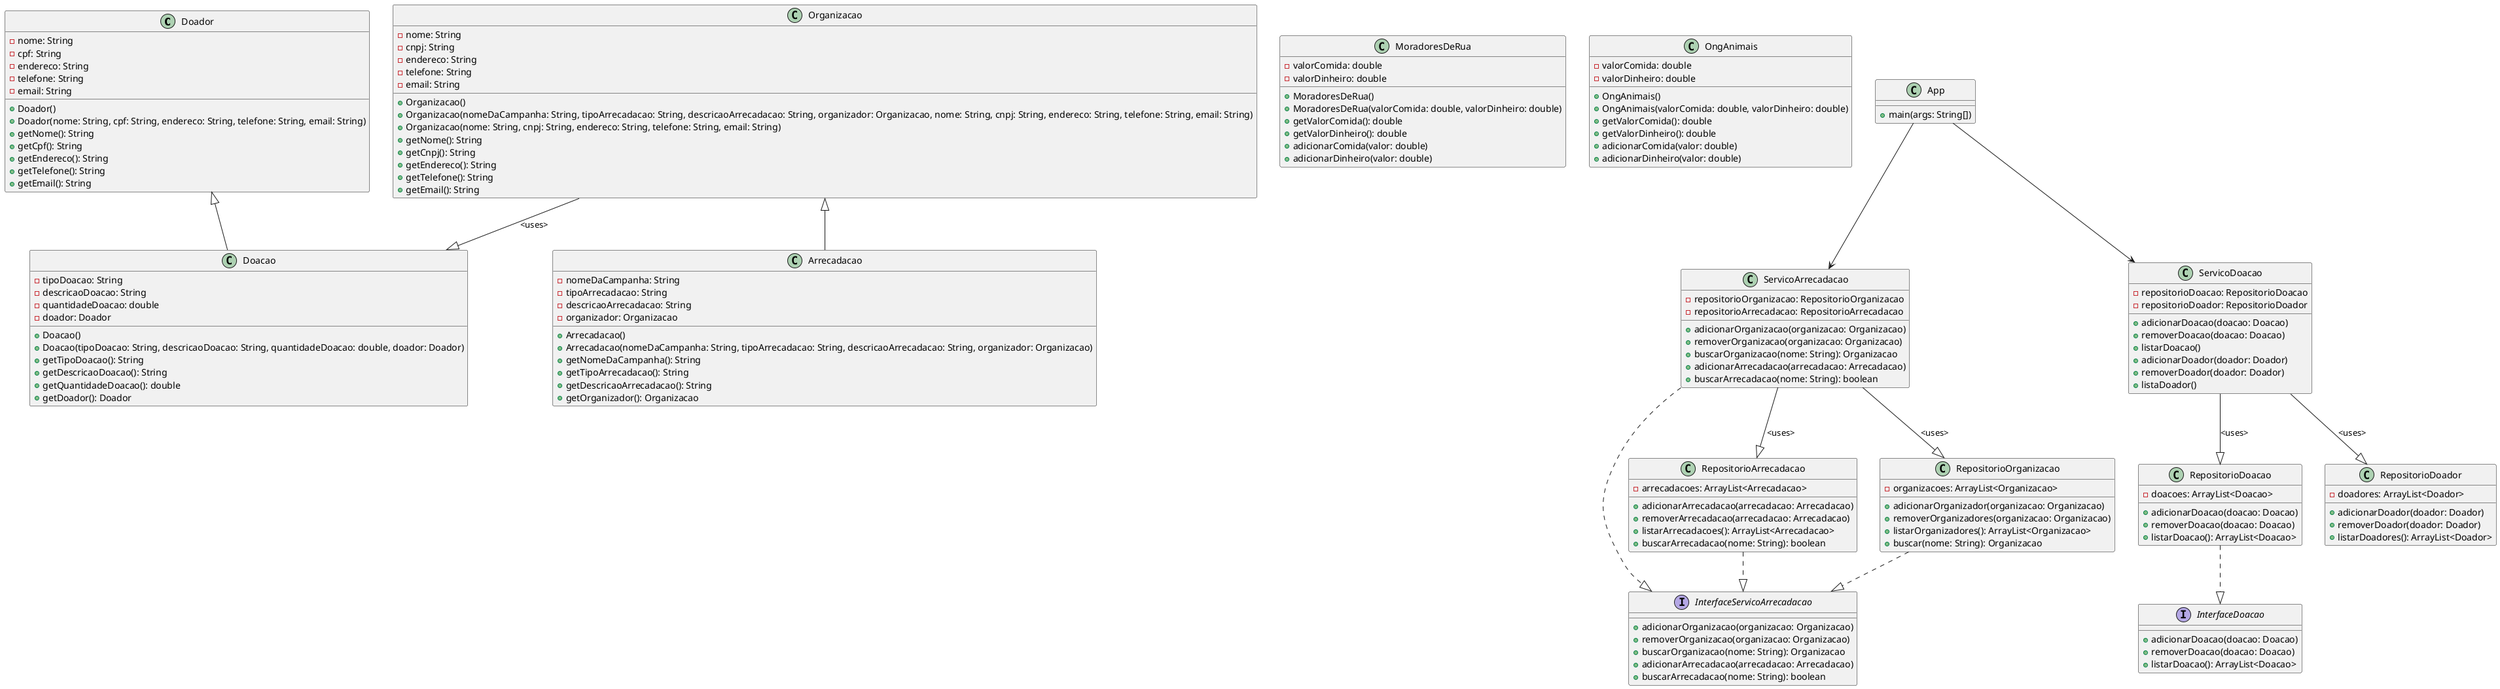 @startuml

' Define a classe Doador
class Doador {
    -nome: String
    -cpf: String
    -endereco: String
    -telefone: String
    -email: String
    +Doador()
    +Doador(nome: String, cpf: String, endereco: String, telefone: String, email: String)
    +getNome(): String
    +getCpf(): String
    +getEndereco(): String
    +getTelefone(): String
    +getEmail(): String
}

' Define a classe Doacao
class Doacao {
    -tipoDoacao: String
    -descricaoDoacao: String
    -quantidadeDoacao: double
    -doador: Doador
    +Doacao()
    +Doacao(tipoDoacao: String, descricaoDoacao: String, quantidadeDoacao: double, doador: Doador)
    +getTipoDoacao(): String
    +getDescricaoDoacao(): String
    +getQuantidadeDoacao(): double
    +getDoador(): Doador
}

' Define a classe Arrecadacao
class Arrecadacao {
    -nomeDaCampanha: String
    -tipoArrecadacao: String
    -descricaoArrecadacao: String
    -organizador: Organizacao
    +Arrecadacao()
    +Arrecadacao(nomeDaCampanha: String, tipoArrecadacao: String, descricaoArrecadacao: String, organizador: Organizacao)
    +getNomeDaCampanha(): String
    +getTipoArrecadacao(): String
    +getDescricaoArrecadacao(): String
    +getOrganizador(): Organizacao
}

' Define a classe Organizacao (herda de Arrecadacao)
class Organizacao {
    -nome: String
    -cnpj: String
    -endereco: String
    -telefone: String
    -email: String
    +Organizacao()
    +Organizacao(nomeDaCampanha: String, tipoArrecadacao: String, descricaoArrecadacao: String, organizador: Organizacao, nome: String, cnpj: String, endereco: String, telefone: String, email: String)
    +Organizacao(nome: String, cnpj: String, endereco: String, telefone: String, email: String)
    +getNome(): String
    +getCnpj(): String
    +getEndereco(): String
    +getTelefone(): String
    +getEmail(): String
}

' Define a classe MoradoresDeRua
class MoradoresDeRua {
    -valorComida: double
    -valorDinheiro: double
    +MoradoresDeRua()
    +MoradoresDeRua(valorComida: double, valorDinheiro: double)
    +getValorComida(): double
    +getValorDinheiro(): double
    +adicionarComida(valor: double)
    +adicionarDinheiro(valor: double)
}

' Define a classe OngAnimais
class OngAnimais {
    -valorComida: double
    -valorDinheiro: double
    +OngAnimais()
    +OngAnimais(valorComida: double, valorDinheiro: double)
    +getValorComida(): double
    +getValorDinheiro(): double
    +adicionarComida(valor: double)
    +adicionarDinheiro(valor: double)
}

' Define a interface InterfaceDoacao
interface InterfaceDoacao {
    +adicionarDoacao(doacao: Doacao)
    +removerDoacao(doacao: Doacao)
    +listarDoacao(): ArrayList<Doacao>
}

' Define a interface InterfaceServicoArrecadacao
interface InterfaceServicoArrecadacao {
    +adicionarOrganizacao(organizacao: Organizacao)
    +removerOrganizacao(organizacao: Organizacao)
    +buscarOrganizacao(nome: String): Organizacao
    +adicionarArrecadacao(arrecadacao: Arrecadacao)
    +buscarArrecadacao(nome: String): boolean
}

' Define a classe RepositorioArrecadacao
class RepositorioArrecadacao {
    -arrecadacoes: ArrayList<Arrecadacao>
    +adicionarArrecadacao(arrecadacao: Arrecadacao)
    +removerArrecadacao(arrecadacao: Arrecadacao)
    +listarArrecadacoes(): ArrayList<Arrecadacao>
    +buscarArrecadacao(nome: String): boolean
}

' Define a classe RepositorioDoacao
class RepositorioDoacao {
    -doacoes: ArrayList<Doacao>
    +adicionarDoacao(doacao: Doacao)
    +removerDoacao(doacao: Doacao)
    +listarDoacao(): ArrayList<Doacao>
}

' Define a classe RepositorioDoador
class RepositorioDoador {
    -doadores: ArrayList<Doador>
    +adicionarDoador(doador: Doador)
    +removerDoador(doador: Doador)
    +listarDoadores(): ArrayList<Doador>
}

' Define a classe RepositorioOrganizacao
class RepositorioOrganizacao {
    -organizacoes: ArrayList<Organizacao>
    +adicionarOrganizador(organizacao: Organizacao)
    +removerOrganizadores(organizacao: Organizacao)
    +listarOrganizadores(): ArrayList<Organizacao>
    +buscar(nome: String): Organizacao
}

' Define a classe ServicoArrecadacao
class ServicoArrecadacao {
    -repositorioOrganizacao: RepositorioOrganizacao
    -repositorioArrecadacao: RepositorioArrecadacao
    +adicionarOrganizacao(organizacao: Organizacao)
    +removerOrganizacao(organizacao: Organizacao)
    +buscarOrganizacao(nome: String): Organizacao
    +adicionarArrecadacao(arrecadacao: Arrecadacao)
    +buscarArrecadacao(nome: String): boolean
}

' Define a classe ServicoDoacao
class ServicoDoacao {
    -repositorioDoacao: RepositorioDoacao
    -repositorioDoador: RepositorioDoador
    +adicionarDoacao(doacao: Doacao)
    +removerDoacao(doacao: Doacao)
    +listarDoacao()
    +adicionarDoador(doador: Doador)
    +removerDoador(doador: Doador)
    +listaDoador()
}

' Define a classe App
class App {
    +main(args: String[])
}

' Define as relações entre classes e interfaces
Doador <|-- Doacao
Organizacao <|-- Arrecadacao
Organizacao --|> Doacao : <uses>
ServicoArrecadacao --|> RepositorioOrganizacao : <uses>
ServicoArrecadacao --|> RepositorioArrecadacao : <uses>
ServicoDoacao --|> RepositorioDoacao : <uses>
ServicoDoacao --|> RepositorioDoador : <uses>
RepositorioDoacao ..|> InterfaceDoacao
RepositorioArrecadacao ..|> InterfaceServicoArrecadacao
RepositorioOrganizacao ..|> InterfaceServicoArrecadacao
ServicoArrecadacao ..|> InterfaceServicoArrecadacao

' Relaciona a classe App com outras classes
App --> ServicoArrecadacao
App --> ServicoDoacao

@enduml
